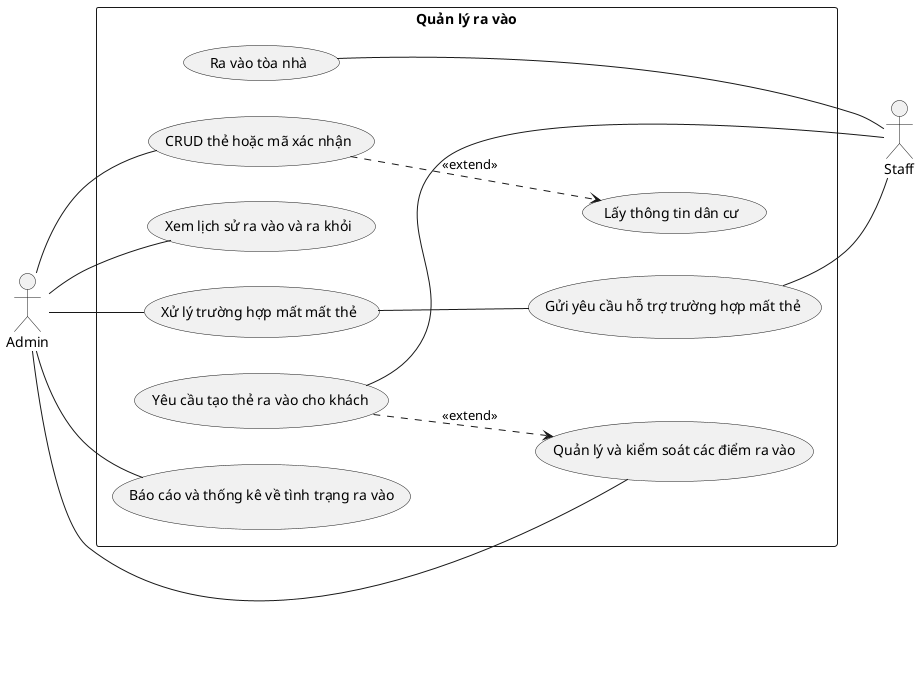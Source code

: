 @startuml
left to right direction

actor Admin as C
actor Staff as S
rectangle "Quản lý ra vào" {
  usecase (CRUD thẻ hoặc mã xác nhận) as UC2
  (UC2)..>(Lấy thông tin dân cư):<<extend>>
  usecase (Xem lịch sử ra vào và ra khỏi) as UC3
  usecase (Quản lý và kiểm soát các điểm ra vào) as UC4
  usecase (Xử lý trường hợp mất mất thẻ) as UC5
  usecase (Báo cáo và thống kê về tình trạng ra vào) as UC6

  usecase "Yêu cầu tạo thẻ ra vào cho khách" as UC7
  usecase "Ra vào tòa nhà" as UC8
  usecase "Gửi yêu cầu hỗ trợ trường hợp mất thẻ " as UC10
}
UC7 ..> UC4:<<extend>>
C--UC2
C--UC3
C--UC4
C--UC5
C--UC6
UC7--S
UC8--S
UC10--S
UC5 -- UC10



@enduml
